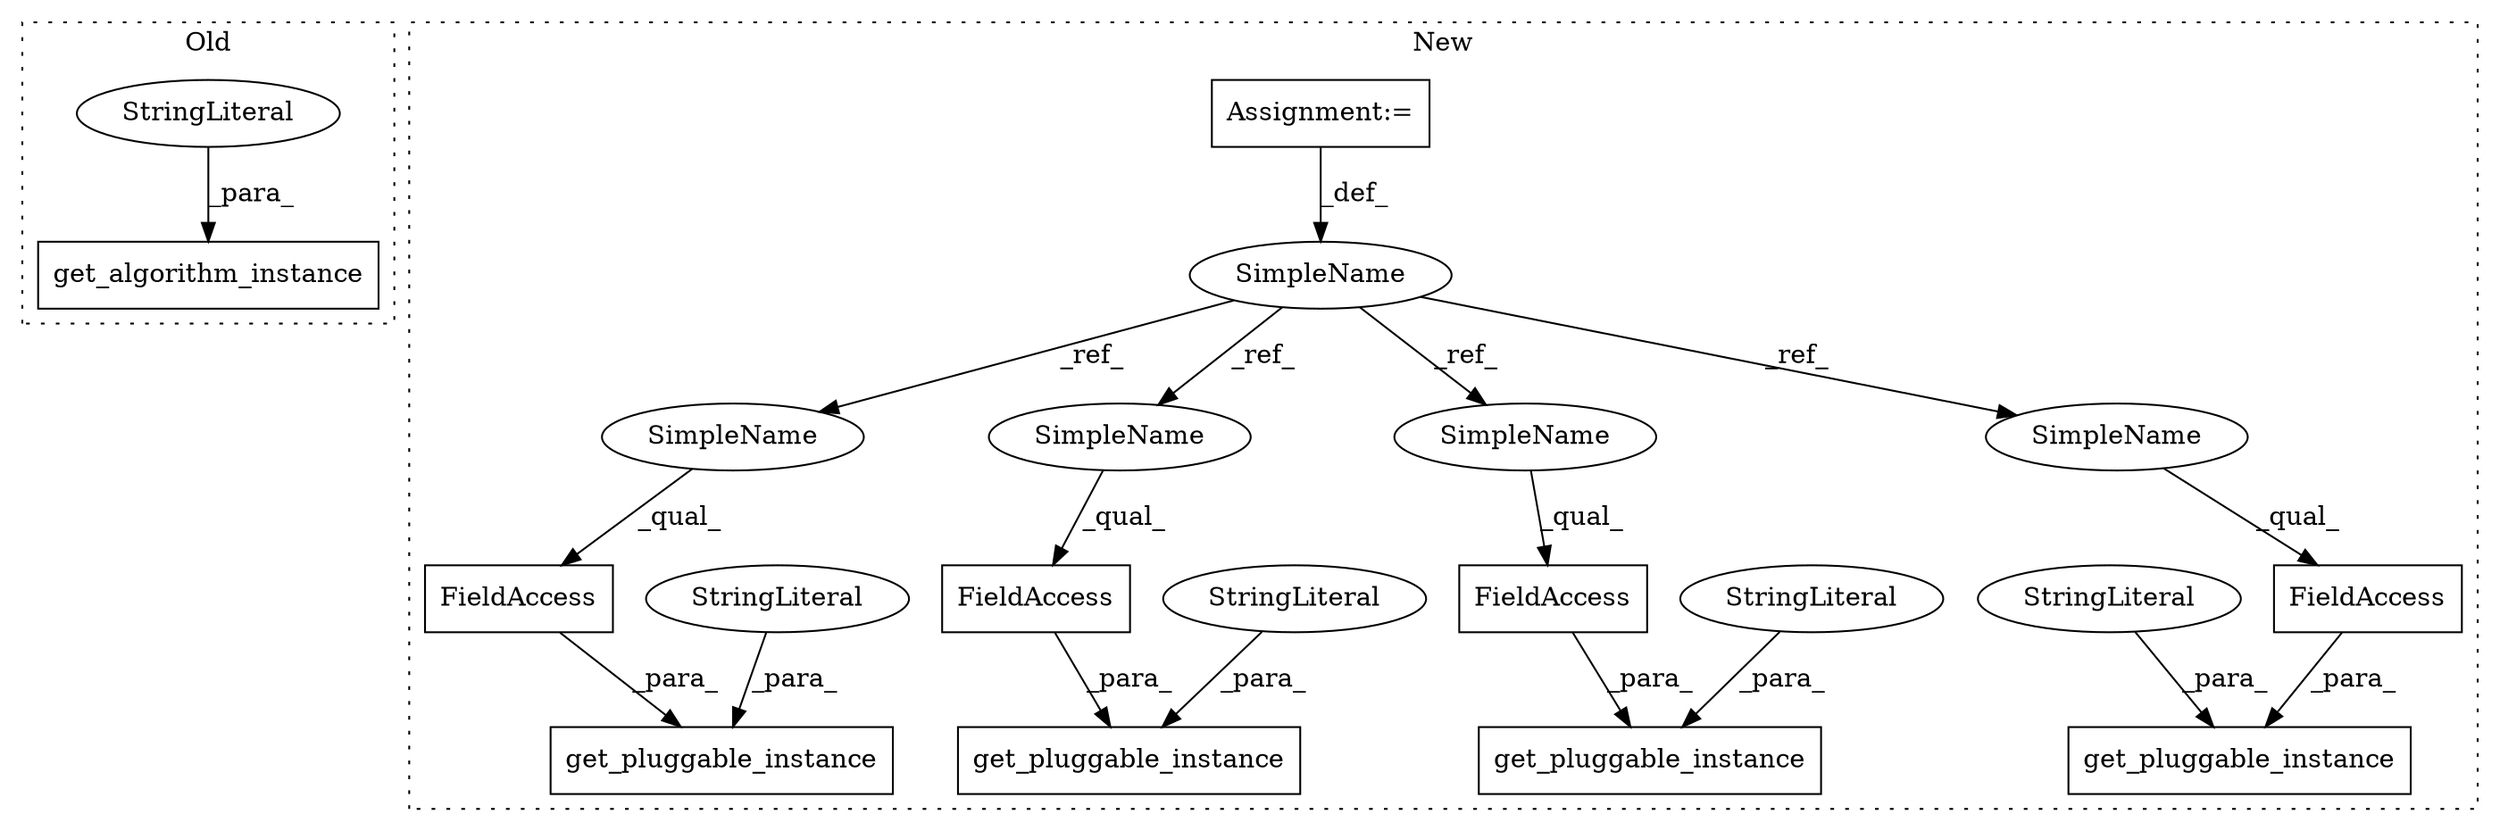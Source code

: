digraph G {
subgraph cluster0 {
1 [label="get_algorithm_instance" a="32" s="2287,2328" l="23,1" shape="box"];
6 [label="StringLiteral" a="45" s="2310" l="18" shape="ellipse"];
label = "Old";
style="dotted";
}
subgraph cluster1 {
2 [label="get_pluggable_instance" a="32" s="2681,2741" l="23,1" shape="box"];
3 [label="FieldAccess" a="22" s="2704" l="30" shape="box"];
4 [label="Assignment:=" a="7" s="2136" l="13" shape="box"];
5 [label="StringLiteral" a="45" s="2735" l="6" shape="ellipse"];
7 [label="get_pluggable_instance" a="32" s="2221,2286" l="23,1" shape="box"];
8 [label="SimpleName" a="42" s="2136" l="13" shape="ellipse"];
9 [label="FieldAccess" a="22" s="2244" l="23" shape="box"];
10 [label="StringLiteral" a="45" s="2268" l="18" shape="ellipse"];
11 [label="get_pluggable_instance" a="32" s="2395,2448" l="23,1" shape="box"];
12 [label="FieldAccess" a="22" s="2418" l="23" shape="box"];
13 [label="get_pluggable_instance" a="32" s="2553,2624" l="23,1" shape="box"];
14 [label="FieldAccess" a="22" s="2576" l="25" shape="box"];
15 [label="StringLiteral" a="45" s="2442" l="6" shape="ellipse"];
16 [label="StringLiteral" a="45" s="2602" l="22" shape="ellipse"];
17 [label="SimpleName" a="42" s="2576" l="13" shape="ellipse"];
18 [label="SimpleName" a="42" s="2704" l="13" shape="ellipse"];
19 [label="SimpleName" a="42" s="2244" l="13" shape="ellipse"];
20 [label="SimpleName" a="42" s="2418" l="13" shape="ellipse"];
label = "New";
style="dotted";
}
3 -> 2 [label="_para_"];
4 -> 8 [label="_def_"];
5 -> 2 [label="_para_"];
6 -> 1 [label="_para_"];
8 -> 17 [label="_ref_"];
8 -> 18 [label="_ref_"];
8 -> 19 [label="_ref_"];
8 -> 20 [label="_ref_"];
9 -> 7 [label="_para_"];
10 -> 7 [label="_para_"];
12 -> 11 [label="_para_"];
14 -> 13 [label="_para_"];
15 -> 11 [label="_para_"];
16 -> 13 [label="_para_"];
17 -> 14 [label="_qual_"];
18 -> 3 [label="_qual_"];
19 -> 9 [label="_qual_"];
20 -> 12 [label="_qual_"];
}